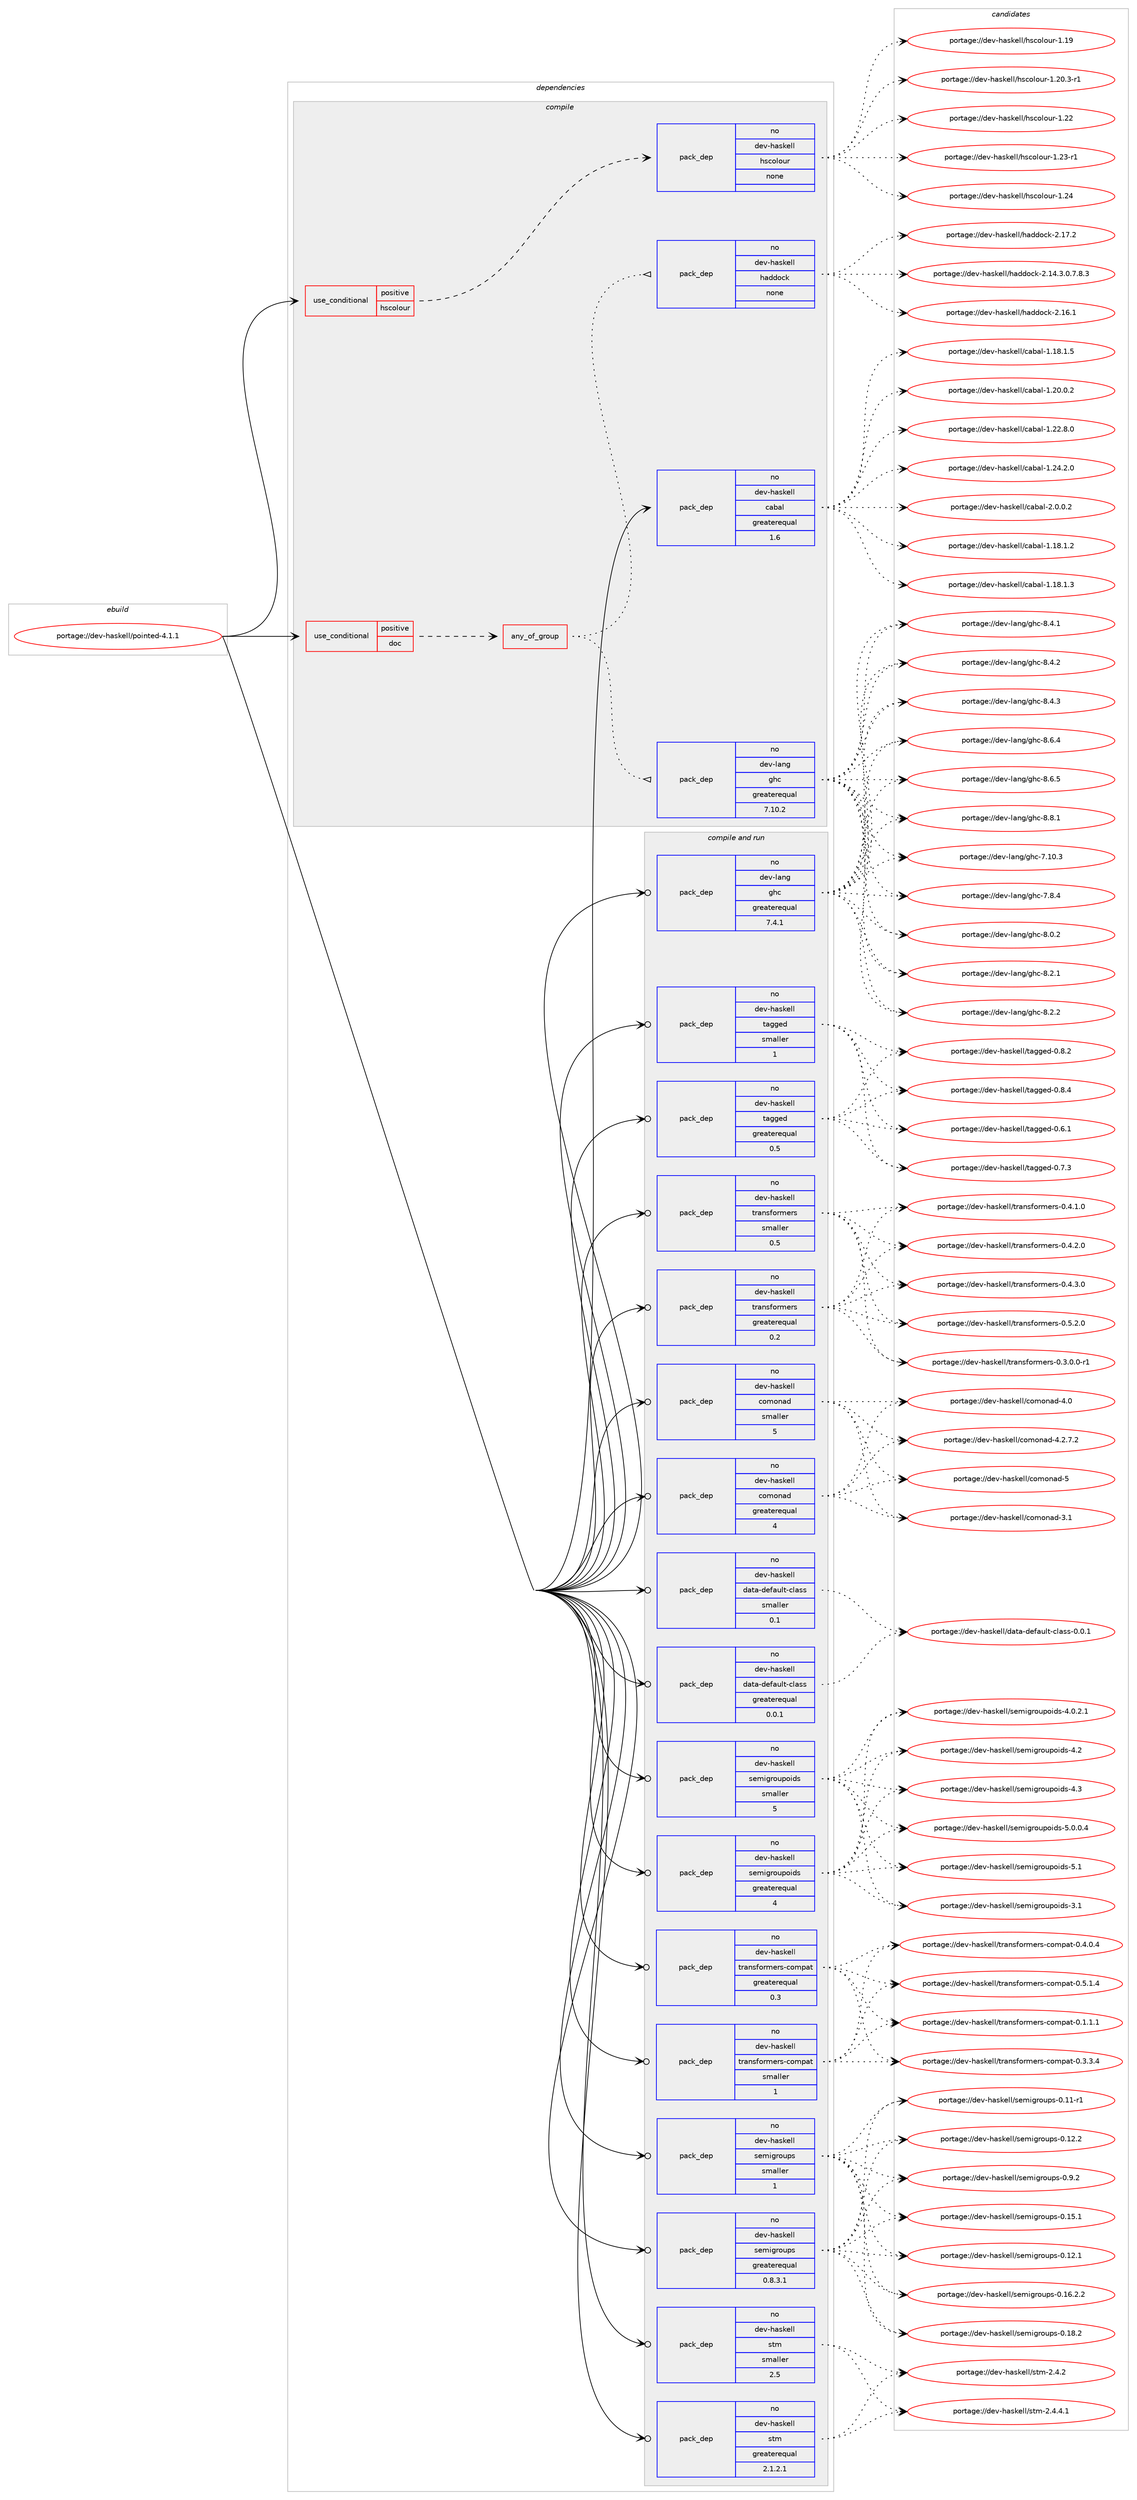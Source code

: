 digraph prolog {

# *************
# Graph options
# *************

newrank=true;
concentrate=true;
compound=true;
graph [rankdir=LR,fontname=Helvetica,fontsize=10,ranksep=1.5];#, ranksep=2.5, nodesep=0.2];
edge  [arrowhead=vee];
node  [fontname=Helvetica,fontsize=10];

# **********
# The ebuild
# **********

subgraph cluster_leftcol {
color=gray;
rank=same;
label=<<i>ebuild</i>>;
id [label="portage://dev-haskell/pointed-4.1.1", color=red, width=4, href="../dev-haskell/pointed-4.1.1.svg"];
}

# ****************
# The dependencies
# ****************

subgraph cluster_midcol {
color=gray;
label=<<i>dependencies</i>>;
subgraph cluster_compile {
fillcolor="#eeeeee";
style=filled;
label=<<i>compile</i>>;
subgraph cond16604 {
dependency76897 [label=<<TABLE BORDER="0" CELLBORDER="1" CELLSPACING="0" CELLPADDING="4"><TR><TD ROWSPAN="3" CELLPADDING="10">use_conditional</TD></TR><TR><TD>positive</TD></TR><TR><TD>doc</TD></TR></TABLE>>, shape=none, color=red];
subgraph any2167 {
dependency76898 [label=<<TABLE BORDER="0" CELLBORDER="1" CELLSPACING="0" CELLPADDING="4"><TR><TD CELLPADDING="10">any_of_group</TD></TR></TABLE>>, shape=none, color=red];subgraph pack58069 {
dependency76899 [label=<<TABLE BORDER="0" CELLBORDER="1" CELLSPACING="0" CELLPADDING="4" WIDTH="220"><TR><TD ROWSPAN="6" CELLPADDING="30">pack_dep</TD></TR><TR><TD WIDTH="110">no</TD></TR><TR><TD>dev-haskell</TD></TR><TR><TD>haddock</TD></TR><TR><TD>none</TD></TR><TR><TD></TD></TR></TABLE>>, shape=none, color=blue];
}
dependency76898:e -> dependency76899:w [weight=20,style="dotted",arrowhead="oinv"];
subgraph pack58070 {
dependency76900 [label=<<TABLE BORDER="0" CELLBORDER="1" CELLSPACING="0" CELLPADDING="4" WIDTH="220"><TR><TD ROWSPAN="6" CELLPADDING="30">pack_dep</TD></TR><TR><TD WIDTH="110">no</TD></TR><TR><TD>dev-lang</TD></TR><TR><TD>ghc</TD></TR><TR><TD>greaterequal</TD></TR><TR><TD>7.10.2</TD></TR></TABLE>>, shape=none, color=blue];
}
dependency76898:e -> dependency76900:w [weight=20,style="dotted",arrowhead="oinv"];
}
dependency76897:e -> dependency76898:w [weight=20,style="dashed",arrowhead="vee"];
}
id:e -> dependency76897:w [weight=20,style="solid",arrowhead="vee"];
subgraph cond16605 {
dependency76901 [label=<<TABLE BORDER="0" CELLBORDER="1" CELLSPACING="0" CELLPADDING="4"><TR><TD ROWSPAN="3" CELLPADDING="10">use_conditional</TD></TR><TR><TD>positive</TD></TR><TR><TD>hscolour</TD></TR></TABLE>>, shape=none, color=red];
subgraph pack58071 {
dependency76902 [label=<<TABLE BORDER="0" CELLBORDER="1" CELLSPACING="0" CELLPADDING="4" WIDTH="220"><TR><TD ROWSPAN="6" CELLPADDING="30">pack_dep</TD></TR><TR><TD WIDTH="110">no</TD></TR><TR><TD>dev-haskell</TD></TR><TR><TD>hscolour</TD></TR><TR><TD>none</TD></TR><TR><TD></TD></TR></TABLE>>, shape=none, color=blue];
}
dependency76901:e -> dependency76902:w [weight=20,style="dashed",arrowhead="vee"];
}
id:e -> dependency76901:w [weight=20,style="solid",arrowhead="vee"];
subgraph pack58072 {
dependency76903 [label=<<TABLE BORDER="0" CELLBORDER="1" CELLSPACING="0" CELLPADDING="4" WIDTH="220"><TR><TD ROWSPAN="6" CELLPADDING="30">pack_dep</TD></TR><TR><TD WIDTH="110">no</TD></TR><TR><TD>dev-haskell</TD></TR><TR><TD>cabal</TD></TR><TR><TD>greaterequal</TD></TR><TR><TD>1.6</TD></TR></TABLE>>, shape=none, color=blue];
}
id:e -> dependency76903:w [weight=20,style="solid",arrowhead="vee"];
}
subgraph cluster_compileandrun {
fillcolor="#eeeeee";
style=filled;
label=<<i>compile and run</i>>;
subgraph pack58073 {
dependency76904 [label=<<TABLE BORDER="0" CELLBORDER="1" CELLSPACING="0" CELLPADDING="4" WIDTH="220"><TR><TD ROWSPAN="6" CELLPADDING="30">pack_dep</TD></TR><TR><TD WIDTH="110">no</TD></TR><TR><TD>dev-haskell</TD></TR><TR><TD>comonad</TD></TR><TR><TD>greaterequal</TD></TR><TR><TD>4</TD></TR></TABLE>>, shape=none, color=blue];
}
id:e -> dependency76904:w [weight=20,style="solid",arrowhead="odotvee"];
subgraph pack58074 {
dependency76905 [label=<<TABLE BORDER="0" CELLBORDER="1" CELLSPACING="0" CELLPADDING="4" WIDTH="220"><TR><TD ROWSPAN="6" CELLPADDING="30">pack_dep</TD></TR><TR><TD WIDTH="110">no</TD></TR><TR><TD>dev-haskell</TD></TR><TR><TD>comonad</TD></TR><TR><TD>smaller</TD></TR><TR><TD>5</TD></TR></TABLE>>, shape=none, color=blue];
}
id:e -> dependency76905:w [weight=20,style="solid",arrowhead="odotvee"];
subgraph pack58075 {
dependency76906 [label=<<TABLE BORDER="0" CELLBORDER="1" CELLSPACING="0" CELLPADDING="4" WIDTH="220"><TR><TD ROWSPAN="6" CELLPADDING="30">pack_dep</TD></TR><TR><TD WIDTH="110">no</TD></TR><TR><TD>dev-haskell</TD></TR><TR><TD>data-default-class</TD></TR><TR><TD>greaterequal</TD></TR><TR><TD>0.0.1</TD></TR></TABLE>>, shape=none, color=blue];
}
id:e -> dependency76906:w [weight=20,style="solid",arrowhead="odotvee"];
subgraph pack58076 {
dependency76907 [label=<<TABLE BORDER="0" CELLBORDER="1" CELLSPACING="0" CELLPADDING="4" WIDTH="220"><TR><TD ROWSPAN="6" CELLPADDING="30">pack_dep</TD></TR><TR><TD WIDTH="110">no</TD></TR><TR><TD>dev-haskell</TD></TR><TR><TD>data-default-class</TD></TR><TR><TD>smaller</TD></TR><TR><TD>0.1</TD></TR></TABLE>>, shape=none, color=blue];
}
id:e -> dependency76907:w [weight=20,style="solid",arrowhead="odotvee"];
subgraph pack58077 {
dependency76908 [label=<<TABLE BORDER="0" CELLBORDER="1" CELLSPACING="0" CELLPADDING="4" WIDTH="220"><TR><TD ROWSPAN="6" CELLPADDING="30">pack_dep</TD></TR><TR><TD WIDTH="110">no</TD></TR><TR><TD>dev-haskell</TD></TR><TR><TD>semigroupoids</TD></TR><TR><TD>greaterequal</TD></TR><TR><TD>4</TD></TR></TABLE>>, shape=none, color=blue];
}
id:e -> dependency76908:w [weight=20,style="solid",arrowhead="odotvee"];
subgraph pack58078 {
dependency76909 [label=<<TABLE BORDER="0" CELLBORDER="1" CELLSPACING="0" CELLPADDING="4" WIDTH="220"><TR><TD ROWSPAN="6" CELLPADDING="30">pack_dep</TD></TR><TR><TD WIDTH="110">no</TD></TR><TR><TD>dev-haskell</TD></TR><TR><TD>semigroupoids</TD></TR><TR><TD>smaller</TD></TR><TR><TD>5</TD></TR></TABLE>>, shape=none, color=blue];
}
id:e -> dependency76909:w [weight=20,style="solid",arrowhead="odotvee"];
subgraph pack58079 {
dependency76910 [label=<<TABLE BORDER="0" CELLBORDER="1" CELLSPACING="0" CELLPADDING="4" WIDTH="220"><TR><TD ROWSPAN="6" CELLPADDING="30">pack_dep</TD></TR><TR><TD WIDTH="110">no</TD></TR><TR><TD>dev-haskell</TD></TR><TR><TD>semigroups</TD></TR><TR><TD>greaterequal</TD></TR><TR><TD>0.8.3.1</TD></TR></TABLE>>, shape=none, color=blue];
}
id:e -> dependency76910:w [weight=20,style="solid",arrowhead="odotvee"];
subgraph pack58080 {
dependency76911 [label=<<TABLE BORDER="0" CELLBORDER="1" CELLSPACING="0" CELLPADDING="4" WIDTH="220"><TR><TD ROWSPAN="6" CELLPADDING="30">pack_dep</TD></TR><TR><TD WIDTH="110">no</TD></TR><TR><TD>dev-haskell</TD></TR><TR><TD>semigroups</TD></TR><TR><TD>smaller</TD></TR><TR><TD>1</TD></TR></TABLE>>, shape=none, color=blue];
}
id:e -> dependency76911:w [weight=20,style="solid",arrowhead="odotvee"];
subgraph pack58081 {
dependency76912 [label=<<TABLE BORDER="0" CELLBORDER="1" CELLSPACING="0" CELLPADDING="4" WIDTH="220"><TR><TD ROWSPAN="6" CELLPADDING="30">pack_dep</TD></TR><TR><TD WIDTH="110">no</TD></TR><TR><TD>dev-haskell</TD></TR><TR><TD>stm</TD></TR><TR><TD>greaterequal</TD></TR><TR><TD>2.1.2.1</TD></TR></TABLE>>, shape=none, color=blue];
}
id:e -> dependency76912:w [weight=20,style="solid",arrowhead="odotvee"];
subgraph pack58082 {
dependency76913 [label=<<TABLE BORDER="0" CELLBORDER="1" CELLSPACING="0" CELLPADDING="4" WIDTH="220"><TR><TD ROWSPAN="6" CELLPADDING="30">pack_dep</TD></TR><TR><TD WIDTH="110">no</TD></TR><TR><TD>dev-haskell</TD></TR><TR><TD>stm</TD></TR><TR><TD>smaller</TD></TR><TR><TD>2.5</TD></TR></TABLE>>, shape=none, color=blue];
}
id:e -> dependency76913:w [weight=20,style="solid",arrowhead="odotvee"];
subgraph pack58083 {
dependency76914 [label=<<TABLE BORDER="0" CELLBORDER="1" CELLSPACING="0" CELLPADDING="4" WIDTH="220"><TR><TD ROWSPAN="6" CELLPADDING="30">pack_dep</TD></TR><TR><TD WIDTH="110">no</TD></TR><TR><TD>dev-haskell</TD></TR><TR><TD>tagged</TD></TR><TR><TD>greaterequal</TD></TR><TR><TD>0.5</TD></TR></TABLE>>, shape=none, color=blue];
}
id:e -> dependency76914:w [weight=20,style="solid",arrowhead="odotvee"];
subgraph pack58084 {
dependency76915 [label=<<TABLE BORDER="0" CELLBORDER="1" CELLSPACING="0" CELLPADDING="4" WIDTH="220"><TR><TD ROWSPAN="6" CELLPADDING="30">pack_dep</TD></TR><TR><TD WIDTH="110">no</TD></TR><TR><TD>dev-haskell</TD></TR><TR><TD>tagged</TD></TR><TR><TD>smaller</TD></TR><TR><TD>1</TD></TR></TABLE>>, shape=none, color=blue];
}
id:e -> dependency76915:w [weight=20,style="solid",arrowhead="odotvee"];
subgraph pack58085 {
dependency76916 [label=<<TABLE BORDER="0" CELLBORDER="1" CELLSPACING="0" CELLPADDING="4" WIDTH="220"><TR><TD ROWSPAN="6" CELLPADDING="30">pack_dep</TD></TR><TR><TD WIDTH="110">no</TD></TR><TR><TD>dev-haskell</TD></TR><TR><TD>transformers</TD></TR><TR><TD>greaterequal</TD></TR><TR><TD>0.2</TD></TR></TABLE>>, shape=none, color=blue];
}
id:e -> dependency76916:w [weight=20,style="solid",arrowhead="odotvee"];
subgraph pack58086 {
dependency76917 [label=<<TABLE BORDER="0" CELLBORDER="1" CELLSPACING="0" CELLPADDING="4" WIDTH="220"><TR><TD ROWSPAN="6" CELLPADDING="30">pack_dep</TD></TR><TR><TD WIDTH="110">no</TD></TR><TR><TD>dev-haskell</TD></TR><TR><TD>transformers</TD></TR><TR><TD>smaller</TD></TR><TR><TD>0.5</TD></TR></TABLE>>, shape=none, color=blue];
}
id:e -> dependency76917:w [weight=20,style="solid",arrowhead="odotvee"];
subgraph pack58087 {
dependency76918 [label=<<TABLE BORDER="0" CELLBORDER="1" CELLSPACING="0" CELLPADDING="4" WIDTH="220"><TR><TD ROWSPAN="6" CELLPADDING="30">pack_dep</TD></TR><TR><TD WIDTH="110">no</TD></TR><TR><TD>dev-haskell</TD></TR><TR><TD>transformers-compat</TD></TR><TR><TD>greaterequal</TD></TR><TR><TD>0.3</TD></TR></TABLE>>, shape=none, color=blue];
}
id:e -> dependency76918:w [weight=20,style="solid",arrowhead="odotvee"];
subgraph pack58088 {
dependency76919 [label=<<TABLE BORDER="0" CELLBORDER="1" CELLSPACING="0" CELLPADDING="4" WIDTH="220"><TR><TD ROWSPAN="6" CELLPADDING="30">pack_dep</TD></TR><TR><TD WIDTH="110">no</TD></TR><TR><TD>dev-haskell</TD></TR><TR><TD>transformers-compat</TD></TR><TR><TD>smaller</TD></TR><TR><TD>1</TD></TR></TABLE>>, shape=none, color=blue];
}
id:e -> dependency76919:w [weight=20,style="solid",arrowhead="odotvee"];
subgraph pack58089 {
dependency76920 [label=<<TABLE BORDER="0" CELLBORDER="1" CELLSPACING="0" CELLPADDING="4" WIDTH="220"><TR><TD ROWSPAN="6" CELLPADDING="30">pack_dep</TD></TR><TR><TD WIDTH="110">no</TD></TR><TR><TD>dev-lang</TD></TR><TR><TD>ghc</TD></TR><TR><TD>greaterequal</TD></TR><TR><TD>7.4.1</TD></TR></TABLE>>, shape=none, color=blue];
}
id:e -> dependency76920:w [weight=20,style="solid",arrowhead="odotvee"];
}
subgraph cluster_run {
fillcolor="#eeeeee";
style=filled;
label=<<i>run</i>>;
}
}

# **************
# The candidates
# **************

subgraph cluster_choices {
rank=same;
color=gray;
label=<<i>candidates</i>>;

subgraph choice58069 {
color=black;
nodesep=1;
choiceportage1001011184510497115107101108108471049710010011199107455046495246514648465546564651 [label="portage://dev-haskell/haddock-2.14.3.0.7.8.3", color=red, width=4,href="../dev-haskell/haddock-2.14.3.0.7.8.3.svg"];
choiceportage100101118451049711510710110810847104971001001119910745504649544649 [label="portage://dev-haskell/haddock-2.16.1", color=red, width=4,href="../dev-haskell/haddock-2.16.1.svg"];
choiceportage100101118451049711510710110810847104971001001119910745504649554650 [label="portage://dev-haskell/haddock-2.17.2", color=red, width=4,href="../dev-haskell/haddock-2.17.2.svg"];
dependency76899:e -> choiceportage1001011184510497115107101108108471049710010011199107455046495246514648465546564651:w [style=dotted,weight="100"];
dependency76899:e -> choiceportage100101118451049711510710110810847104971001001119910745504649544649:w [style=dotted,weight="100"];
dependency76899:e -> choiceportage100101118451049711510710110810847104971001001119910745504649554650:w [style=dotted,weight="100"];
}
subgraph choice58070 {
color=black;
nodesep=1;
choiceportage1001011184510897110103471031049945554649484651 [label="portage://dev-lang/ghc-7.10.3", color=red, width=4,href="../dev-lang/ghc-7.10.3.svg"];
choiceportage10010111845108971101034710310499455546564652 [label="portage://dev-lang/ghc-7.8.4", color=red, width=4,href="../dev-lang/ghc-7.8.4.svg"];
choiceportage10010111845108971101034710310499455646484650 [label="portage://dev-lang/ghc-8.0.2", color=red, width=4,href="../dev-lang/ghc-8.0.2.svg"];
choiceportage10010111845108971101034710310499455646504649 [label="portage://dev-lang/ghc-8.2.1", color=red, width=4,href="../dev-lang/ghc-8.2.1.svg"];
choiceportage10010111845108971101034710310499455646504650 [label="portage://dev-lang/ghc-8.2.2", color=red, width=4,href="../dev-lang/ghc-8.2.2.svg"];
choiceportage10010111845108971101034710310499455646524649 [label="portage://dev-lang/ghc-8.4.1", color=red, width=4,href="../dev-lang/ghc-8.4.1.svg"];
choiceportage10010111845108971101034710310499455646524650 [label="portage://dev-lang/ghc-8.4.2", color=red, width=4,href="../dev-lang/ghc-8.4.2.svg"];
choiceportage10010111845108971101034710310499455646524651 [label="portage://dev-lang/ghc-8.4.3", color=red, width=4,href="../dev-lang/ghc-8.4.3.svg"];
choiceportage10010111845108971101034710310499455646544652 [label="portage://dev-lang/ghc-8.6.4", color=red, width=4,href="../dev-lang/ghc-8.6.4.svg"];
choiceportage10010111845108971101034710310499455646544653 [label="portage://dev-lang/ghc-8.6.5", color=red, width=4,href="../dev-lang/ghc-8.6.5.svg"];
choiceportage10010111845108971101034710310499455646564649 [label="portage://dev-lang/ghc-8.8.1", color=red, width=4,href="../dev-lang/ghc-8.8.1.svg"];
dependency76900:e -> choiceportage1001011184510897110103471031049945554649484651:w [style=dotted,weight="100"];
dependency76900:e -> choiceportage10010111845108971101034710310499455546564652:w [style=dotted,weight="100"];
dependency76900:e -> choiceportage10010111845108971101034710310499455646484650:w [style=dotted,weight="100"];
dependency76900:e -> choiceportage10010111845108971101034710310499455646504649:w [style=dotted,weight="100"];
dependency76900:e -> choiceportage10010111845108971101034710310499455646504650:w [style=dotted,weight="100"];
dependency76900:e -> choiceportage10010111845108971101034710310499455646524649:w [style=dotted,weight="100"];
dependency76900:e -> choiceportage10010111845108971101034710310499455646524650:w [style=dotted,weight="100"];
dependency76900:e -> choiceportage10010111845108971101034710310499455646524651:w [style=dotted,weight="100"];
dependency76900:e -> choiceportage10010111845108971101034710310499455646544652:w [style=dotted,weight="100"];
dependency76900:e -> choiceportage10010111845108971101034710310499455646544653:w [style=dotted,weight="100"];
dependency76900:e -> choiceportage10010111845108971101034710310499455646564649:w [style=dotted,weight="100"];
}
subgraph choice58071 {
color=black;
nodesep=1;
choiceportage100101118451049711510710110810847104115991111081111171144549464957 [label="portage://dev-haskell/hscolour-1.19", color=red, width=4,href="../dev-haskell/hscolour-1.19.svg"];
choiceportage10010111845104971151071011081084710411599111108111117114454946504846514511449 [label="portage://dev-haskell/hscolour-1.20.3-r1", color=red, width=4,href="../dev-haskell/hscolour-1.20.3-r1.svg"];
choiceportage100101118451049711510710110810847104115991111081111171144549465050 [label="portage://dev-haskell/hscolour-1.22", color=red, width=4,href="../dev-haskell/hscolour-1.22.svg"];
choiceportage1001011184510497115107101108108471041159911110811111711445494650514511449 [label="portage://dev-haskell/hscolour-1.23-r1", color=red, width=4,href="../dev-haskell/hscolour-1.23-r1.svg"];
choiceportage100101118451049711510710110810847104115991111081111171144549465052 [label="portage://dev-haskell/hscolour-1.24", color=red, width=4,href="../dev-haskell/hscolour-1.24.svg"];
dependency76902:e -> choiceportage100101118451049711510710110810847104115991111081111171144549464957:w [style=dotted,weight="100"];
dependency76902:e -> choiceportage10010111845104971151071011081084710411599111108111117114454946504846514511449:w [style=dotted,weight="100"];
dependency76902:e -> choiceportage100101118451049711510710110810847104115991111081111171144549465050:w [style=dotted,weight="100"];
dependency76902:e -> choiceportage1001011184510497115107101108108471041159911110811111711445494650514511449:w [style=dotted,weight="100"];
dependency76902:e -> choiceportage100101118451049711510710110810847104115991111081111171144549465052:w [style=dotted,weight="100"];
}
subgraph choice58072 {
color=black;
nodesep=1;
choiceportage10010111845104971151071011081084799979897108454946495646494650 [label="portage://dev-haskell/cabal-1.18.1.2", color=red, width=4,href="../dev-haskell/cabal-1.18.1.2.svg"];
choiceportage10010111845104971151071011081084799979897108454946495646494651 [label="portage://dev-haskell/cabal-1.18.1.3", color=red, width=4,href="../dev-haskell/cabal-1.18.1.3.svg"];
choiceportage10010111845104971151071011081084799979897108454946495646494653 [label="portage://dev-haskell/cabal-1.18.1.5", color=red, width=4,href="../dev-haskell/cabal-1.18.1.5.svg"];
choiceportage10010111845104971151071011081084799979897108454946504846484650 [label="portage://dev-haskell/cabal-1.20.0.2", color=red, width=4,href="../dev-haskell/cabal-1.20.0.2.svg"];
choiceportage10010111845104971151071011081084799979897108454946505046564648 [label="portage://dev-haskell/cabal-1.22.8.0", color=red, width=4,href="../dev-haskell/cabal-1.22.8.0.svg"];
choiceportage10010111845104971151071011081084799979897108454946505246504648 [label="portage://dev-haskell/cabal-1.24.2.0", color=red, width=4,href="../dev-haskell/cabal-1.24.2.0.svg"];
choiceportage100101118451049711510710110810847999798971084550464846484650 [label="portage://dev-haskell/cabal-2.0.0.2", color=red, width=4,href="../dev-haskell/cabal-2.0.0.2.svg"];
dependency76903:e -> choiceportage10010111845104971151071011081084799979897108454946495646494650:w [style=dotted,weight="100"];
dependency76903:e -> choiceportage10010111845104971151071011081084799979897108454946495646494651:w [style=dotted,weight="100"];
dependency76903:e -> choiceportage10010111845104971151071011081084799979897108454946495646494653:w [style=dotted,weight="100"];
dependency76903:e -> choiceportage10010111845104971151071011081084799979897108454946504846484650:w [style=dotted,weight="100"];
dependency76903:e -> choiceportage10010111845104971151071011081084799979897108454946505046564648:w [style=dotted,weight="100"];
dependency76903:e -> choiceportage10010111845104971151071011081084799979897108454946505246504648:w [style=dotted,weight="100"];
dependency76903:e -> choiceportage100101118451049711510710110810847999798971084550464846484650:w [style=dotted,weight="100"];
}
subgraph choice58073 {
color=black;
nodesep=1;
choiceportage100101118451049711510710110810847991111091111109710045514649 [label="portage://dev-haskell/comonad-3.1", color=red, width=4,href="../dev-haskell/comonad-3.1.svg"];
choiceportage100101118451049711510710110810847991111091111109710045524648 [label="portage://dev-haskell/comonad-4.0", color=red, width=4,href="../dev-haskell/comonad-4.0.svg"];
choiceportage10010111845104971151071011081084799111109111110971004552465046554650 [label="portage://dev-haskell/comonad-4.2.7.2", color=red, width=4,href="../dev-haskell/comonad-4.2.7.2.svg"];
choiceportage10010111845104971151071011081084799111109111110971004553 [label="portage://dev-haskell/comonad-5", color=red, width=4,href="../dev-haskell/comonad-5.svg"];
dependency76904:e -> choiceportage100101118451049711510710110810847991111091111109710045514649:w [style=dotted,weight="100"];
dependency76904:e -> choiceportage100101118451049711510710110810847991111091111109710045524648:w [style=dotted,weight="100"];
dependency76904:e -> choiceportage10010111845104971151071011081084799111109111110971004552465046554650:w [style=dotted,weight="100"];
dependency76904:e -> choiceportage10010111845104971151071011081084799111109111110971004553:w [style=dotted,weight="100"];
}
subgraph choice58074 {
color=black;
nodesep=1;
choiceportage100101118451049711510710110810847991111091111109710045514649 [label="portage://dev-haskell/comonad-3.1", color=red, width=4,href="../dev-haskell/comonad-3.1.svg"];
choiceportage100101118451049711510710110810847991111091111109710045524648 [label="portage://dev-haskell/comonad-4.0", color=red, width=4,href="../dev-haskell/comonad-4.0.svg"];
choiceportage10010111845104971151071011081084799111109111110971004552465046554650 [label="portage://dev-haskell/comonad-4.2.7.2", color=red, width=4,href="../dev-haskell/comonad-4.2.7.2.svg"];
choiceportage10010111845104971151071011081084799111109111110971004553 [label="portage://dev-haskell/comonad-5", color=red, width=4,href="../dev-haskell/comonad-5.svg"];
dependency76905:e -> choiceportage100101118451049711510710110810847991111091111109710045514649:w [style=dotted,weight="100"];
dependency76905:e -> choiceportage100101118451049711510710110810847991111091111109710045524648:w [style=dotted,weight="100"];
dependency76905:e -> choiceportage10010111845104971151071011081084799111109111110971004552465046554650:w [style=dotted,weight="100"];
dependency76905:e -> choiceportage10010111845104971151071011081084799111109111110971004553:w [style=dotted,weight="100"];
}
subgraph choice58075 {
color=black;
nodesep=1;
choiceportage10010111845104971151071011081084710097116974510010110297117108116459910897115115454846484649 [label="portage://dev-haskell/data-default-class-0.0.1", color=red, width=4,href="../dev-haskell/data-default-class-0.0.1.svg"];
dependency76906:e -> choiceportage10010111845104971151071011081084710097116974510010110297117108116459910897115115454846484649:w [style=dotted,weight="100"];
}
subgraph choice58076 {
color=black;
nodesep=1;
choiceportage10010111845104971151071011081084710097116974510010110297117108116459910897115115454846484649 [label="portage://dev-haskell/data-default-class-0.0.1", color=red, width=4,href="../dev-haskell/data-default-class-0.0.1.svg"];
dependency76907:e -> choiceportage10010111845104971151071011081084710097116974510010110297117108116459910897115115454846484649:w [style=dotted,weight="100"];
}
subgraph choice58077 {
color=black;
nodesep=1;
choiceportage10010111845104971151071011081084711510110910510311411111711211110510011545514649 [label="portage://dev-haskell/semigroupoids-3.1", color=red, width=4,href="../dev-haskell/semigroupoids-3.1.svg"];
choiceportage1001011184510497115107101108108471151011091051031141111171121111051001154552464846504649 [label="portage://dev-haskell/semigroupoids-4.0.2.1", color=red, width=4,href="../dev-haskell/semigroupoids-4.0.2.1.svg"];
choiceportage10010111845104971151071011081084711510110910510311411111711211110510011545524650 [label="portage://dev-haskell/semigroupoids-4.2", color=red, width=4,href="../dev-haskell/semigroupoids-4.2.svg"];
choiceportage10010111845104971151071011081084711510110910510311411111711211110510011545524651 [label="portage://dev-haskell/semigroupoids-4.3", color=red, width=4,href="../dev-haskell/semigroupoids-4.3.svg"];
choiceportage1001011184510497115107101108108471151011091051031141111171121111051001154553464846484652 [label="portage://dev-haskell/semigroupoids-5.0.0.4", color=red, width=4,href="../dev-haskell/semigroupoids-5.0.0.4.svg"];
choiceportage10010111845104971151071011081084711510110910510311411111711211110510011545534649 [label="portage://dev-haskell/semigroupoids-5.1", color=red, width=4,href="../dev-haskell/semigroupoids-5.1.svg"];
dependency76908:e -> choiceportage10010111845104971151071011081084711510110910510311411111711211110510011545514649:w [style=dotted,weight="100"];
dependency76908:e -> choiceportage1001011184510497115107101108108471151011091051031141111171121111051001154552464846504649:w [style=dotted,weight="100"];
dependency76908:e -> choiceportage10010111845104971151071011081084711510110910510311411111711211110510011545524650:w [style=dotted,weight="100"];
dependency76908:e -> choiceportage10010111845104971151071011081084711510110910510311411111711211110510011545524651:w [style=dotted,weight="100"];
dependency76908:e -> choiceportage1001011184510497115107101108108471151011091051031141111171121111051001154553464846484652:w [style=dotted,weight="100"];
dependency76908:e -> choiceportage10010111845104971151071011081084711510110910510311411111711211110510011545534649:w [style=dotted,weight="100"];
}
subgraph choice58078 {
color=black;
nodesep=1;
choiceportage10010111845104971151071011081084711510110910510311411111711211110510011545514649 [label="portage://dev-haskell/semigroupoids-3.1", color=red, width=4,href="../dev-haskell/semigroupoids-3.1.svg"];
choiceportage1001011184510497115107101108108471151011091051031141111171121111051001154552464846504649 [label="portage://dev-haskell/semigroupoids-4.0.2.1", color=red, width=4,href="../dev-haskell/semigroupoids-4.0.2.1.svg"];
choiceportage10010111845104971151071011081084711510110910510311411111711211110510011545524650 [label="portage://dev-haskell/semigroupoids-4.2", color=red, width=4,href="../dev-haskell/semigroupoids-4.2.svg"];
choiceportage10010111845104971151071011081084711510110910510311411111711211110510011545524651 [label="portage://dev-haskell/semigroupoids-4.3", color=red, width=4,href="../dev-haskell/semigroupoids-4.3.svg"];
choiceportage1001011184510497115107101108108471151011091051031141111171121111051001154553464846484652 [label="portage://dev-haskell/semigroupoids-5.0.0.4", color=red, width=4,href="../dev-haskell/semigroupoids-5.0.0.4.svg"];
choiceportage10010111845104971151071011081084711510110910510311411111711211110510011545534649 [label="portage://dev-haskell/semigroupoids-5.1", color=red, width=4,href="../dev-haskell/semigroupoids-5.1.svg"];
dependency76909:e -> choiceportage10010111845104971151071011081084711510110910510311411111711211110510011545514649:w [style=dotted,weight="100"];
dependency76909:e -> choiceportage1001011184510497115107101108108471151011091051031141111171121111051001154552464846504649:w [style=dotted,weight="100"];
dependency76909:e -> choiceportage10010111845104971151071011081084711510110910510311411111711211110510011545524650:w [style=dotted,weight="100"];
dependency76909:e -> choiceportage10010111845104971151071011081084711510110910510311411111711211110510011545524651:w [style=dotted,weight="100"];
dependency76909:e -> choiceportage1001011184510497115107101108108471151011091051031141111171121111051001154553464846484652:w [style=dotted,weight="100"];
dependency76909:e -> choiceportage10010111845104971151071011081084711510110910510311411111711211110510011545534649:w [style=dotted,weight="100"];
}
subgraph choice58079 {
color=black;
nodesep=1;
choiceportage10010111845104971151071011081084711510110910510311411111711211545484649494511449 [label="portage://dev-haskell/semigroups-0.11-r1", color=red, width=4,href="../dev-haskell/semigroups-0.11-r1.svg"];
choiceportage10010111845104971151071011081084711510110910510311411111711211545484649504649 [label="portage://dev-haskell/semigroups-0.12.1", color=red, width=4,href="../dev-haskell/semigroups-0.12.1.svg"];
choiceportage10010111845104971151071011081084711510110910510311411111711211545484649504650 [label="portage://dev-haskell/semigroups-0.12.2", color=red, width=4,href="../dev-haskell/semigroups-0.12.2.svg"];
choiceportage10010111845104971151071011081084711510110910510311411111711211545484649534649 [label="portage://dev-haskell/semigroups-0.15.1", color=red, width=4,href="../dev-haskell/semigroups-0.15.1.svg"];
choiceportage100101118451049711510710110810847115101109105103114111117112115454846495446504650 [label="portage://dev-haskell/semigroups-0.16.2.2", color=red, width=4,href="../dev-haskell/semigroups-0.16.2.2.svg"];
choiceportage10010111845104971151071011081084711510110910510311411111711211545484649564650 [label="portage://dev-haskell/semigroups-0.18.2", color=red, width=4,href="../dev-haskell/semigroups-0.18.2.svg"];
choiceportage100101118451049711510710110810847115101109105103114111117112115454846574650 [label="portage://dev-haskell/semigroups-0.9.2", color=red, width=4,href="../dev-haskell/semigroups-0.9.2.svg"];
dependency76910:e -> choiceportage10010111845104971151071011081084711510110910510311411111711211545484649494511449:w [style=dotted,weight="100"];
dependency76910:e -> choiceportage10010111845104971151071011081084711510110910510311411111711211545484649504649:w [style=dotted,weight="100"];
dependency76910:e -> choiceportage10010111845104971151071011081084711510110910510311411111711211545484649504650:w [style=dotted,weight="100"];
dependency76910:e -> choiceportage10010111845104971151071011081084711510110910510311411111711211545484649534649:w [style=dotted,weight="100"];
dependency76910:e -> choiceportage100101118451049711510710110810847115101109105103114111117112115454846495446504650:w [style=dotted,weight="100"];
dependency76910:e -> choiceportage10010111845104971151071011081084711510110910510311411111711211545484649564650:w [style=dotted,weight="100"];
dependency76910:e -> choiceportage100101118451049711510710110810847115101109105103114111117112115454846574650:w [style=dotted,weight="100"];
}
subgraph choice58080 {
color=black;
nodesep=1;
choiceportage10010111845104971151071011081084711510110910510311411111711211545484649494511449 [label="portage://dev-haskell/semigroups-0.11-r1", color=red, width=4,href="../dev-haskell/semigroups-0.11-r1.svg"];
choiceportage10010111845104971151071011081084711510110910510311411111711211545484649504649 [label="portage://dev-haskell/semigroups-0.12.1", color=red, width=4,href="../dev-haskell/semigroups-0.12.1.svg"];
choiceportage10010111845104971151071011081084711510110910510311411111711211545484649504650 [label="portage://dev-haskell/semigroups-0.12.2", color=red, width=4,href="../dev-haskell/semigroups-0.12.2.svg"];
choiceportage10010111845104971151071011081084711510110910510311411111711211545484649534649 [label="portage://dev-haskell/semigroups-0.15.1", color=red, width=4,href="../dev-haskell/semigroups-0.15.1.svg"];
choiceportage100101118451049711510710110810847115101109105103114111117112115454846495446504650 [label="portage://dev-haskell/semigroups-0.16.2.2", color=red, width=4,href="../dev-haskell/semigroups-0.16.2.2.svg"];
choiceportage10010111845104971151071011081084711510110910510311411111711211545484649564650 [label="portage://dev-haskell/semigroups-0.18.2", color=red, width=4,href="../dev-haskell/semigroups-0.18.2.svg"];
choiceportage100101118451049711510710110810847115101109105103114111117112115454846574650 [label="portage://dev-haskell/semigroups-0.9.2", color=red, width=4,href="../dev-haskell/semigroups-0.9.2.svg"];
dependency76911:e -> choiceportage10010111845104971151071011081084711510110910510311411111711211545484649494511449:w [style=dotted,weight="100"];
dependency76911:e -> choiceportage10010111845104971151071011081084711510110910510311411111711211545484649504649:w [style=dotted,weight="100"];
dependency76911:e -> choiceportage10010111845104971151071011081084711510110910510311411111711211545484649504650:w [style=dotted,weight="100"];
dependency76911:e -> choiceportage10010111845104971151071011081084711510110910510311411111711211545484649534649:w [style=dotted,weight="100"];
dependency76911:e -> choiceportage100101118451049711510710110810847115101109105103114111117112115454846495446504650:w [style=dotted,weight="100"];
dependency76911:e -> choiceportage10010111845104971151071011081084711510110910510311411111711211545484649564650:w [style=dotted,weight="100"];
dependency76911:e -> choiceportage100101118451049711510710110810847115101109105103114111117112115454846574650:w [style=dotted,weight="100"];
}
subgraph choice58081 {
color=black;
nodesep=1;
choiceportage100101118451049711510710110810847115116109455046524650 [label="portage://dev-haskell/stm-2.4.2", color=red, width=4,href="../dev-haskell/stm-2.4.2.svg"];
choiceportage1001011184510497115107101108108471151161094550465246524649 [label="portage://dev-haskell/stm-2.4.4.1", color=red, width=4,href="../dev-haskell/stm-2.4.4.1.svg"];
dependency76912:e -> choiceportage100101118451049711510710110810847115116109455046524650:w [style=dotted,weight="100"];
dependency76912:e -> choiceportage1001011184510497115107101108108471151161094550465246524649:w [style=dotted,weight="100"];
}
subgraph choice58082 {
color=black;
nodesep=1;
choiceportage100101118451049711510710110810847115116109455046524650 [label="portage://dev-haskell/stm-2.4.2", color=red, width=4,href="../dev-haskell/stm-2.4.2.svg"];
choiceportage1001011184510497115107101108108471151161094550465246524649 [label="portage://dev-haskell/stm-2.4.4.1", color=red, width=4,href="../dev-haskell/stm-2.4.4.1.svg"];
dependency76913:e -> choiceportage100101118451049711510710110810847115116109455046524650:w [style=dotted,weight="100"];
dependency76913:e -> choiceportage1001011184510497115107101108108471151161094550465246524649:w [style=dotted,weight="100"];
}
subgraph choice58083 {
color=black;
nodesep=1;
choiceportage10010111845104971151071011081084711697103103101100454846544649 [label="portage://dev-haskell/tagged-0.6.1", color=red, width=4,href="../dev-haskell/tagged-0.6.1.svg"];
choiceportage10010111845104971151071011081084711697103103101100454846554651 [label="portage://dev-haskell/tagged-0.7.3", color=red, width=4,href="../dev-haskell/tagged-0.7.3.svg"];
choiceportage10010111845104971151071011081084711697103103101100454846564650 [label="portage://dev-haskell/tagged-0.8.2", color=red, width=4,href="../dev-haskell/tagged-0.8.2.svg"];
choiceportage10010111845104971151071011081084711697103103101100454846564652 [label="portage://dev-haskell/tagged-0.8.4", color=red, width=4,href="../dev-haskell/tagged-0.8.4.svg"];
dependency76914:e -> choiceportage10010111845104971151071011081084711697103103101100454846544649:w [style=dotted,weight="100"];
dependency76914:e -> choiceportage10010111845104971151071011081084711697103103101100454846554651:w [style=dotted,weight="100"];
dependency76914:e -> choiceportage10010111845104971151071011081084711697103103101100454846564650:w [style=dotted,weight="100"];
dependency76914:e -> choiceportage10010111845104971151071011081084711697103103101100454846564652:w [style=dotted,weight="100"];
}
subgraph choice58084 {
color=black;
nodesep=1;
choiceportage10010111845104971151071011081084711697103103101100454846544649 [label="portage://dev-haskell/tagged-0.6.1", color=red, width=4,href="../dev-haskell/tagged-0.6.1.svg"];
choiceportage10010111845104971151071011081084711697103103101100454846554651 [label="portage://dev-haskell/tagged-0.7.3", color=red, width=4,href="../dev-haskell/tagged-0.7.3.svg"];
choiceportage10010111845104971151071011081084711697103103101100454846564650 [label="portage://dev-haskell/tagged-0.8.2", color=red, width=4,href="../dev-haskell/tagged-0.8.2.svg"];
choiceportage10010111845104971151071011081084711697103103101100454846564652 [label="portage://dev-haskell/tagged-0.8.4", color=red, width=4,href="../dev-haskell/tagged-0.8.4.svg"];
dependency76915:e -> choiceportage10010111845104971151071011081084711697103103101100454846544649:w [style=dotted,weight="100"];
dependency76915:e -> choiceportage10010111845104971151071011081084711697103103101100454846554651:w [style=dotted,weight="100"];
dependency76915:e -> choiceportage10010111845104971151071011081084711697103103101100454846564650:w [style=dotted,weight="100"];
dependency76915:e -> choiceportage10010111845104971151071011081084711697103103101100454846564652:w [style=dotted,weight="100"];
}
subgraph choice58085 {
color=black;
nodesep=1;
choiceportage1001011184510497115107101108108471161149711011510211111410910111411545484651464846484511449 [label="portage://dev-haskell/transformers-0.3.0.0-r1", color=red, width=4,href="../dev-haskell/transformers-0.3.0.0-r1.svg"];
choiceportage100101118451049711510710110810847116114971101151021111141091011141154548465246494648 [label="portage://dev-haskell/transformers-0.4.1.0", color=red, width=4,href="../dev-haskell/transformers-0.4.1.0.svg"];
choiceportage100101118451049711510710110810847116114971101151021111141091011141154548465246504648 [label="portage://dev-haskell/transformers-0.4.2.0", color=red, width=4,href="../dev-haskell/transformers-0.4.2.0.svg"];
choiceportage100101118451049711510710110810847116114971101151021111141091011141154548465246514648 [label="portage://dev-haskell/transformers-0.4.3.0", color=red, width=4,href="../dev-haskell/transformers-0.4.3.0.svg"];
choiceportage100101118451049711510710110810847116114971101151021111141091011141154548465346504648 [label="portage://dev-haskell/transformers-0.5.2.0", color=red, width=4,href="../dev-haskell/transformers-0.5.2.0.svg"];
dependency76916:e -> choiceportage1001011184510497115107101108108471161149711011510211111410910111411545484651464846484511449:w [style=dotted,weight="100"];
dependency76916:e -> choiceportage100101118451049711510710110810847116114971101151021111141091011141154548465246494648:w [style=dotted,weight="100"];
dependency76916:e -> choiceportage100101118451049711510710110810847116114971101151021111141091011141154548465246504648:w [style=dotted,weight="100"];
dependency76916:e -> choiceportage100101118451049711510710110810847116114971101151021111141091011141154548465246514648:w [style=dotted,weight="100"];
dependency76916:e -> choiceportage100101118451049711510710110810847116114971101151021111141091011141154548465346504648:w [style=dotted,weight="100"];
}
subgraph choice58086 {
color=black;
nodesep=1;
choiceportage1001011184510497115107101108108471161149711011510211111410910111411545484651464846484511449 [label="portage://dev-haskell/transformers-0.3.0.0-r1", color=red, width=4,href="../dev-haskell/transformers-0.3.0.0-r1.svg"];
choiceportage100101118451049711510710110810847116114971101151021111141091011141154548465246494648 [label="portage://dev-haskell/transformers-0.4.1.0", color=red, width=4,href="../dev-haskell/transformers-0.4.1.0.svg"];
choiceportage100101118451049711510710110810847116114971101151021111141091011141154548465246504648 [label="portage://dev-haskell/transformers-0.4.2.0", color=red, width=4,href="../dev-haskell/transformers-0.4.2.0.svg"];
choiceportage100101118451049711510710110810847116114971101151021111141091011141154548465246514648 [label="portage://dev-haskell/transformers-0.4.3.0", color=red, width=4,href="../dev-haskell/transformers-0.4.3.0.svg"];
choiceportage100101118451049711510710110810847116114971101151021111141091011141154548465346504648 [label="portage://dev-haskell/transformers-0.5.2.0", color=red, width=4,href="../dev-haskell/transformers-0.5.2.0.svg"];
dependency76917:e -> choiceportage1001011184510497115107101108108471161149711011510211111410910111411545484651464846484511449:w [style=dotted,weight="100"];
dependency76917:e -> choiceportage100101118451049711510710110810847116114971101151021111141091011141154548465246494648:w [style=dotted,weight="100"];
dependency76917:e -> choiceportage100101118451049711510710110810847116114971101151021111141091011141154548465246504648:w [style=dotted,weight="100"];
dependency76917:e -> choiceportage100101118451049711510710110810847116114971101151021111141091011141154548465246514648:w [style=dotted,weight="100"];
dependency76917:e -> choiceportage100101118451049711510710110810847116114971101151021111141091011141154548465346504648:w [style=dotted,weight="100"];
}
subgraph choice58087 {
color=black;
nodesep=1;
choiceportage100101118451049711510710110810847116114971101151021111141091011141154599111109112971164548464946494649 [label="portage://dev-haskell/transformers-compat-0.1.1.1", color=red, width=4,href="../dev-haskell/transformers-compat-0.1.1.1.svg"];
choiceportage100101118451049711510710110810847116114971101151021111141091011141154599111109112971164548465146514652 [label="portage://dev-haskell/transformers-compat-0.3.3.4", color=red, width=4,href="../dev-haskell/transformers-compat-0.3.3.4.svg"];
choiceportage100101118451049711510710110810847116114971101151021111141091011141154599111109112971164548465246484652 [label="portage://dev-haskell/transformers-compat-0.4.0.4", color=red, width=4,href="../dev-haskell/transformers-compat-0.4.0.4.svg"];
choiceportage100101118451049711510710110810847116114971101151021111141091011141154599111109112971164548465346494652 [label="portage://dev-haskell/transformers-compat-0.5.1.4", color=red, width=4,href="../dev-haskell/transformers-compat-0.5.1.4.svg"];
dependency76918:e -> choiceportage100101118451049711510710110810847116114971101151021111141091011141154599111109112971164548464946494649:w [style=dotted,weight="100"];
dependency76918:e -> choiceportage100101118451049711510710110810847116114971101151021111141091011141154599111109112971164548465146514652:w [style=dotted,weight="100"];
dependency76918:e -> choiceportage100101118451049711510710110810847116114971101151021111141091011141154599111109112971164548465246484652:w [style=dotted,weight="100"];
dependency76918:e -> choiceportage100101118451049711510710110810847116114971101151021111141091011141154599111109112971164548465346494652:w [style=dotted,weight="100"];
}
subgraph choice58088 {
color=black;
nodesep=1;
choiceportage100101118451049711510710110810847116114971101151021111141091011141154599111109112971164548464946494649 [label="portage://dev-haskell/transformers-compat-0.1.1.1", color=red, width=4,href="../dev-haskell/transformers-compat-0.1.1.1.svg"];
choiceportage100101118451049711510710110810847116114971101151021111141091011141154599111109112971164548465146514652 [label="portage://dev-haskell/transformers-compat-0.3.3.4", color=red, width=4,href="../dev-haskell/transformers-compat-0.3.3.4.svg"];
choiceportage100101118451049711510710110810847116114971101151021111141091011141154599111109112971164548465246484652 [label="portage://dev-haskell/transformers-compat-0.4.0.4", color=red, width=4,href="../dev-haskell/transformers-compat-0.4.0.4.svg"];
choiceportage100101118451049711510710110810847116114971101151021111141091011141154599111109112971164548465346494652 [label="portage://dev-haskell/transformers-compat-0.5.1.4", color=red, width=4,href="../dev-haskell/transformers-compat-0.5.1.4.svg"];
dependency76919:e -> choiceportage100101118451049711510710110810847116114971101151021111141091011141154599111109112971164548464946494649:w [style=dotted,weight="100"];
dependency76919:e -> choiceportage100101118451049711510710110810847116114971101151021111141091011141154599111109112971164548465146514652:w [style=dotted,weight="100"];
dependency76919:e -> choiceportage100101118451049711510710110810847116114971101151021111141091011141154599111109112971164548465246484652:w [style=dotted,weight="100"];
dependency76919:e -> choiceportage100101118451049711510710110810847116114971101151021111141091011141154599111109112971164548465346494652:w [style=dotted,weight="100"];
}
subgraph choice58089 {
color=black;
nodesep=1;
choiceportage1001011184510897110103471031049945554649484651 [label="portage://dev-lang/ghc-7.10.3", color=red, width=4,href="../dev-lang/ghc-7.10.3.svg"];
choiceportage10010111845108971101034710310499455546564652 [label="portage://dev-lang/ghc-7.8.4", color=red, width=4,href="../dev-lang/ghc-7.8.4.svg"];
choiceportage10010111845108971101034710310499455646484650 [label="portage://dev-lang/ghc-8.0.2", color=red, width=4,href="../dev-lang/ghc-8.0.2.svg"];
choiceportage10010111845108971101034710310499455646504649 [label="portage://dev-lang/ghc-8.2.1", color=red, width=4,href="../dev-lang/ghc-8.2.1.svg"];
choiceportage10010111845108971101034710310499455646504650 [label="portage://dev-lang/ghc-8.2.2", color=red, width=4,href="../dev-lang/ghc-8.2.2.svg"];
choiceportage10010111845108971101034710310499455646524649 [label="portage://dev-lang/ghc-8.4.1", color=red, width=4,href="../dev-lang/ghc-8.4.1.svg"];
choiceportage10010111845108971101034710310499455646524650 [label="portage://dev-lang/ghc-8.4.2", color=red, width=4,href="../dev-lang/ghc-8.4.2.svg"];
choiceportage10010111845108971101034710310499455646524651 [label="portage://dev-lang/ghc-8.4.3", color=red, width=4,href="../dev-lang/ghc-8.4.3.svg"];
choiceportage10010111845108971101034710310499455646544652 [label="portage://dev-lang/ghc-8.6.4", color=red, width=4,href="../dev-lang/ghc-8.6.4.svg"];
choiceportage10010111845108971101034710310499455646544653 [label="portage://dev-lang/ghc-8.6.5", color=red, width=4,href="../dev-lang/ghc-8.6.5.svg"];
choiceportage10010111845108971101034710310499455646564649 [label="portage://dev-lang/ghc-8.8.1", color=red, width=4,href="../dev-lang/ghc-8.8.1.svg"];
dependency76920:e -> choiceportage1001011184510897110103471031049945554649484651:w [style=dotted,weight="100"];
dependency76920:e -> choiceportage10010111845108971101034710310499455546564652:w [style=dotted,weight="100"];
dependency76920:e -> choiceportage10010111845108971101034710310499455646484650:w [style=dotted,weight="100"];
dependency76920:e -> choiceportage10010111845108971101034710310499455646504649:w [style=dotted,weight="100"];
dependency76920:e -> choiceportage10010111845108971101034710310499455646504650:w [style=dotted,weight="100"];
dependency76920:e -> choiceportage10010111845108971101034710310499455646524649:w [style=dotted,weight="100"];
dependency76920:e -> choiceportage10010111845108971101034710310499455646524650:w [style=dotted,weight="100"];
dependency76920:e -> choiceportage10010111845108971101034710310499455646524651:w [style=dotted,weight="100"];
dependency76920:e -> choiceportage10010111845108971101034710310499455646544652:w [style=dotted,weight="100"];
dependency76920:e -> choiceportage10010111845108971101034710310499455646544653:w [style=dotted,weight="100"];
dependency76920:e -> choiceportage10010111845108971101034710310499455646564649:w [style=dotted,weight="100"];
}
}

}

